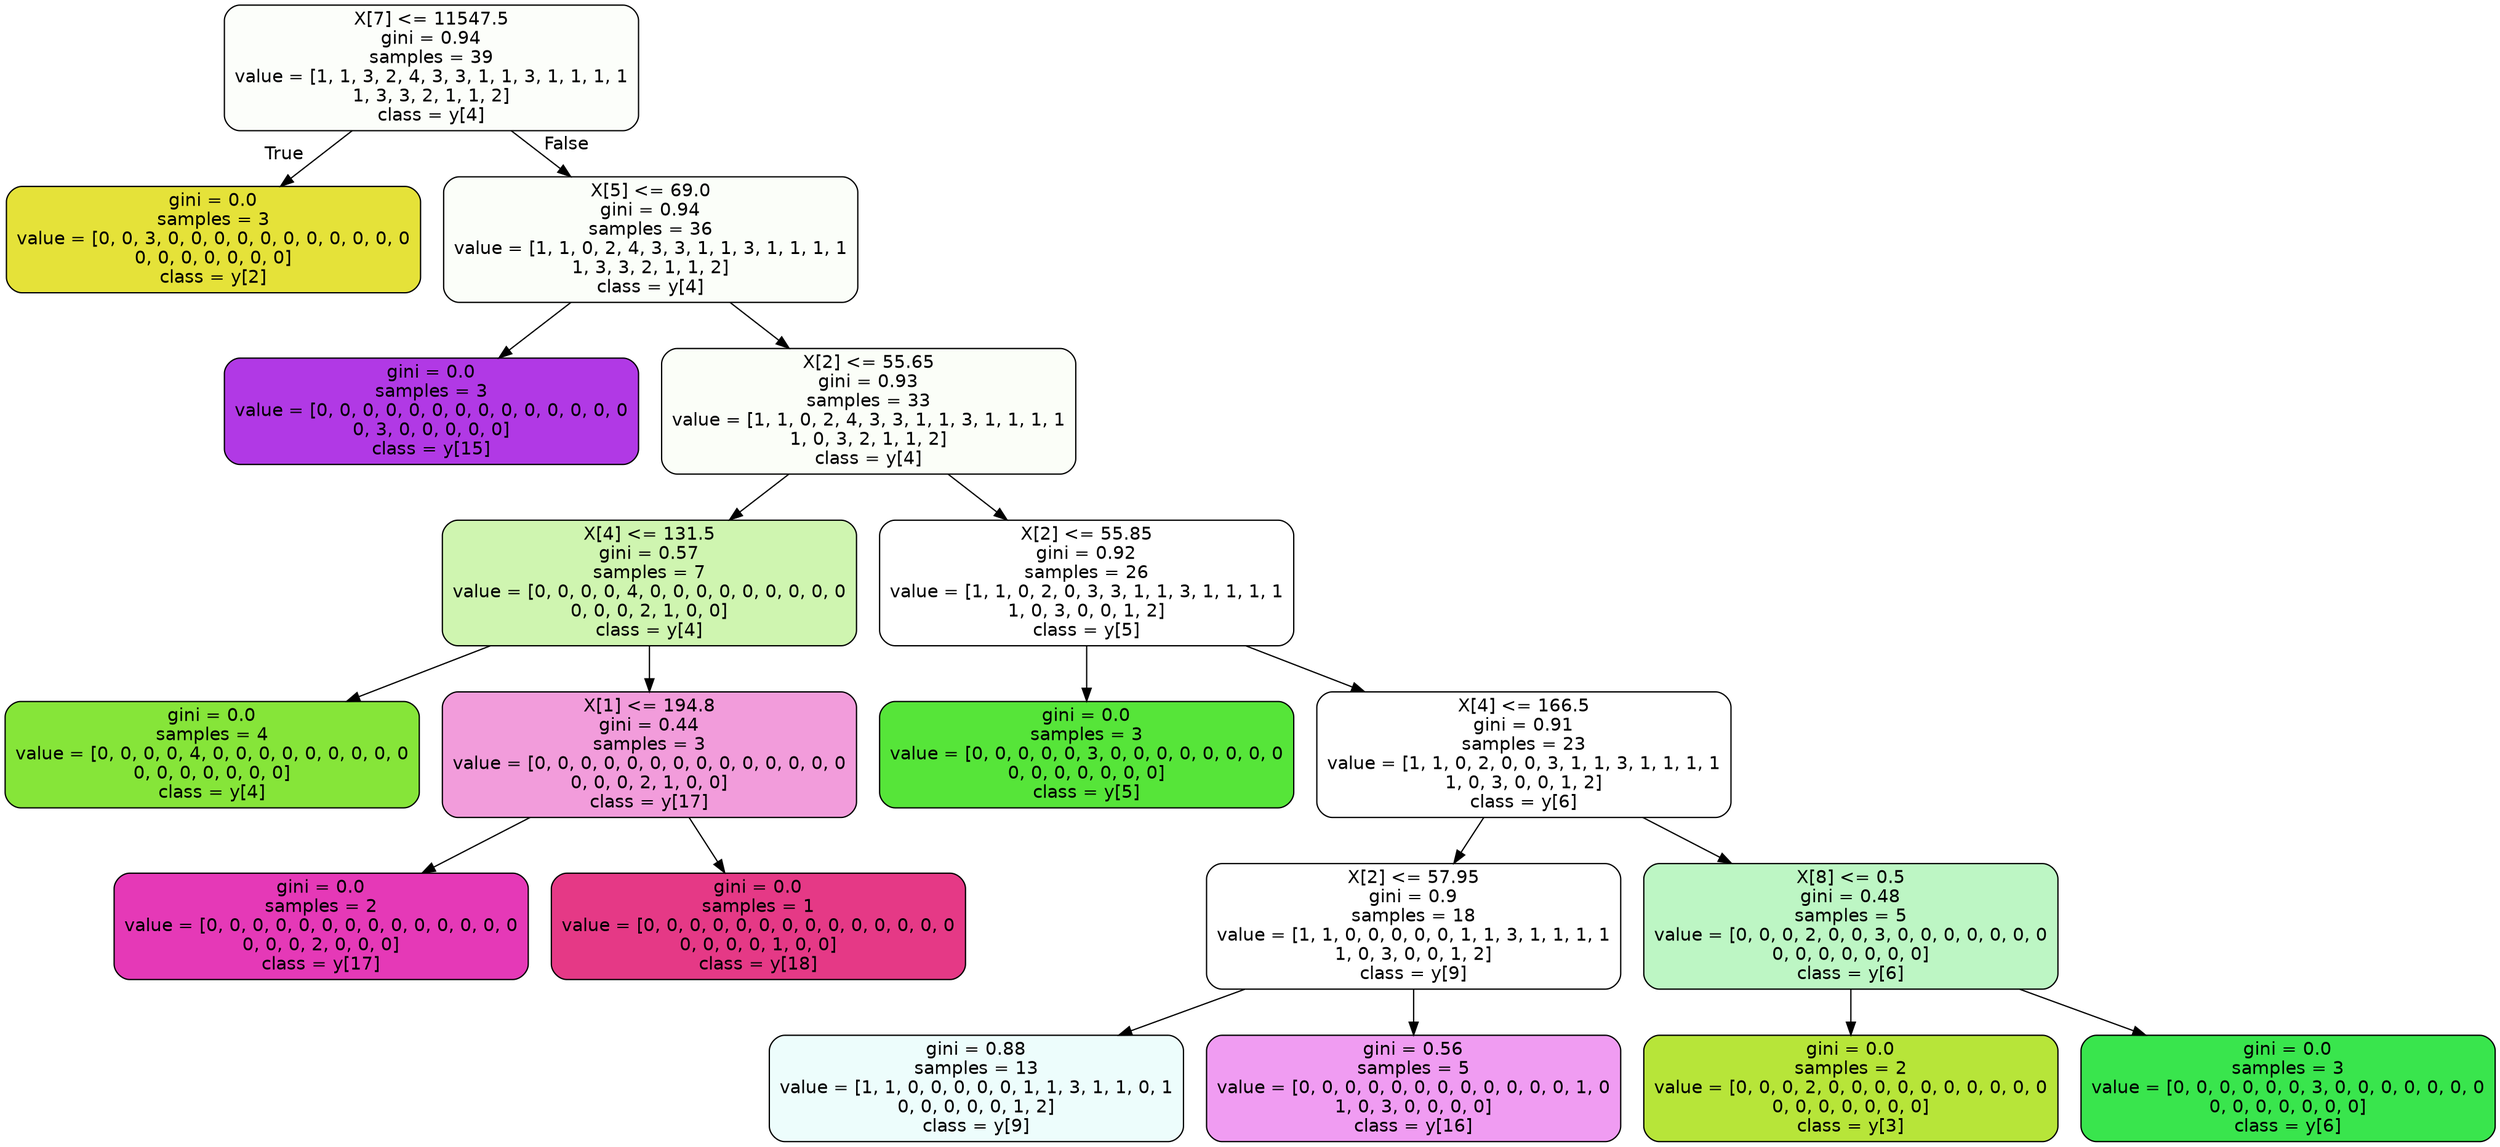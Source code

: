 digraph Tree {
node [shape=box, style="filled, rounded", color="black", fontname=helvetica] ;
edge [fontname=helvetica] ;
0 [label="X[7] <= 11547.5\ngini = 0.94\nsamples = 39\nvalue = [1, 1, 3, 2, 4, 3, 3, 1, 1, 3, 1, 1, 1, 1\n1, 3, 3, 2, 1, 1, 2]\nclass = y[4]", fillcolor="#fcfefa"] ;
1 [label="gini = 0.0\nsamples = 3\nvalue = [0, 0, 3, 0, 0, 0, 0, 0, 0, 0, 0, 0, 0, 0\n0, 0, 0, 0, 0, 0, 0]\nclass = y[2]", fillcolor="#e5e239"] ;
0 -> 1 [labeldistance=2.5, labelangle=45, headlabel="True"] ;
2 [label="X[5] <= 69.0\ngini = 0.94\nsamples = 36\nvalue = [1, 1, 0, 2, 4, 3, 3, 1, 1, 3, 1, 1, 1, 1\n1, 3, 3, 2, 1, 1, 2]\nclass = y[4]", fillcolor="#fbfef9"] ;
0 -> 2 [labeldistance=2.5, labelangle=-45, headlabel="False"] ;
3 [label="gini = 0.0\nsamples = 3\nvalue = [0, 0, 0, 0, 0, 0, 0, 0, 0, 0, 0, 0, 0, 0\n0, 3, 0, 0, 0, 0, 0]\nclass = y[15]", fillcolor="#b139e5"] ;
2 -> 3 ;
4 [label="X[2] <= 55.65\ngini = 0.93\nsamples = 33\nvalue = [1, 1, 0, 2, 4, 3, 3, 1, 1, 3, 1, 1, 1, 1\n1, 0, 3, 2, 1, 1, 2]\nclass = y[4]", fillcolor="#fbfef8"] ;
2 -> 4 ;
5 [label="X[4] <= 131.5\ngini = 0.57\nsamples = 7\nvalue = [0, 0, 0, 0, 4, 0, 0, 0, 0, 0, 0, 0, 0, 0\n0, 0, 0, 2, 1, 0, 0]\nclass = y[4]", fillcolor="#cff5b0"] ;
4 -> 5 ;
6 [label="gini = 0.0\nsamples = 4\nvalue = [0, 0, 0, 0, 4, 0, 0, 0, 0, 0, 0, 0, 0, 0\n0, 0, 0, 0, 0, 0, 0]\nclass = y[4]", fillcolor="#86e539"] ;
5 -> 6 ;
7 [label="X[1] <= 194.8\ngini = 0.44\nsamples = 3\nvalue = [0, 0, 0, 0, 0, 0, 0, 0, 0, 0, 0, 0, 0, 0\n0, 0, 0, 2, 1, 0, 0]\nclass = y[17]", fillcolor="#f29cdb"] ;
5 -> 7 ;
8 [label="gini = 0.0\nsamples = 2\nvalue = [0, 0, 0, 0, 0, 0, 0, 0, 0, 0, 0, 0, 0, 0\n0, 0, 0, 2, 0, 0, 0]\nclass = y[17]", fillcolor="#e539b7"] ;
7 -> 8 ;
9 [label="gini = 0.0\nsamples = 1\nvalue = [0, 0, 0, 0, 0, 0, 0, 0, 0, 0, 0, 0, 0, 0\n0, 0, 0, 0, 1, 0, 0]\nclass = y[18]", fillcolor="#e53986"] ;
7 -> 9 ;
10 [label="X[2] <= 55.85\ngini = 0.92\nsamples = 26\nvalue = [1, 1, 0, 2, 0, 3, 3, 1, 1, 3, 1, 1, 1, 1\n1, 0, 3, 0, 0, 1, 2]\nclass = y[5]", fillcolor="#ffffff"] ;
4 -> 10 ;
11 [label="gini = 0.0\nsamples = 3\nvalue = [0, 0, 0, 0, 0, 3, 0, 0, 0, 0, 0, 0, 0, 0\n0, 0, 0, 0, 0, 0, 0]\nclass = y[5]", fillcolor="#56e539"] ;
10 -> 11 ;
12 [label="X[4] <= 166.5\ngini = 0.91\nsamples = 23\nvalue = [1, 1, 0, 2, 0, 0, 3, 1, 1, 3, 1, 1, 1, 1\n1, 0, 3, 0, 0, 1, 2]\nclass = y[6]", fillcolor="#ffffff"] ;
10 -> 12 ;
13 [label="X[2] <= 57.95\ngini = 0.9\nsamples = 18\nvalue = [1, 1, 0, 0, 0, 0, 0, 1, 1, 3, 1, 1, 1, 1\n1, 0, 3, 0, 0, 1, 2]\nclass = y[9]", fillcolor="#ffffff"] ;
12 -> 13 ;
14 [label="gini = 0.88\nsamples = 13\nvalue = [1, 1, 0, 0, 0, 0, 0, 1, 1, 3, 1, 1, 0, 1\n0, 0, 0, 0, 0, 1, 2]\nclass = y[9]", fillcolor="#edfdfc"] ;
13 -> 14 ;
15 [label="gini = 0.56\nsamples = 5\nvalue = [0, 0, 0, 0, 0, 0, 0, 0, 0, 0, 0, 0, 1, 0\n1, 0, 3, 0, 0, 0, 0]\nclass = y[16]", fillcolor="#f09cf2"] ;
13 -> 15 ;
16 [label="X[8] <= 0.5\ngini = 0.48\nsamples = 5\nvalue = [0, 0, 0, 2, 0, 0, 3, 0, 0, 0, 0, 0, 0, 0\n0, 0, 0, 0, 0, 0, 0]\nclass = y[6]", fillcolor="#bdf6c4"] ;
12 -> 16 ;
17 [label="gini = 0.0\nsamples = 2\nvalue = [0, 0, 0, 2, 0, 0, 0, 0, 0, 0, 0, 0, 0, 0\n0, 0, 0, 0, 0, 0, 0]\nclass = y[3]", fillcolor="#b7e539"] ;
16 -> 17 ;
18 [label="gini = 0.0\nsamples = 3\nvalue = [0, 0, 0, 0, 0, 0, 3, 0, 0, 0, 0, 0, 0, 0\n0, 0, 0, 0, 0, 0, 0]\nclass = y[6]", fillcolor="#39e54d"] ;
16 -> 18 ;
}